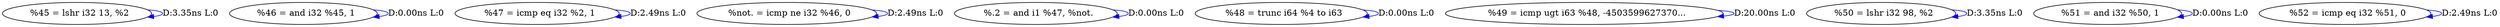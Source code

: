 digraph {
Node0x3747490[label="  %45 = lshr i32 13, %2"];
Node0x3747490 -> Node0x3747490[label="D:3.35ns L:0",color=blue];
Node0x3747570[label="  %46 = and i32 %45, 1"];
Node0x3747570 -> Node0x3747570[label="D:0.00ns L:0",color=blue];
Node0x3747650[label="  %47 = icmp eq i32 %2, 1"];
Node0x3747650 -> Node0x3747650[label="D:2.49ns L:0",color=blue];
Node0x3747730[label="  %not. = icmp ne i32 %46, 0"];
Node0x3747730 -> Node0x3747730[label="D:2.49ns L:0",color=blue];
Node0x3747810[label="  %.2 = and i1 %47, %not."];
Node0x3747810 -> Node0x3747810[label="D:0.00ns L:0",color=blue];
Node0x37478f0[label="  %48 = trunc i64 %4 to i63"];
Node0x37478f0 -> Node0x37478f0[label="D:0.00ns L:0",color=blue];
Node0x37479d0[label="  %49 = icmp ugt i63 %48, -4503599627370..."];
Node0x37479d0 -> Node0x37479d0[label="D:20.00ns L:0",color=blue];
Node0x3747ab0[label="  %50 = lshr i32 98, %2"];
Node0x3747ab0 -> Node0x3747ab0[label="D:3.35ns L:0",color=blue];
Node0x3747b90[label="  %51 = and i32 %50, 1"];
Node0x3747b90 -> Node0x3747b90[label="D:0.00ns L:0",color=blue];
Node0x3747c70[label="  %52 = icmp eq i32 %51, 0"];
Node0x3747c70 -> Node0x3747c70[label="D:2.49ns L:0",color=blue];
}
